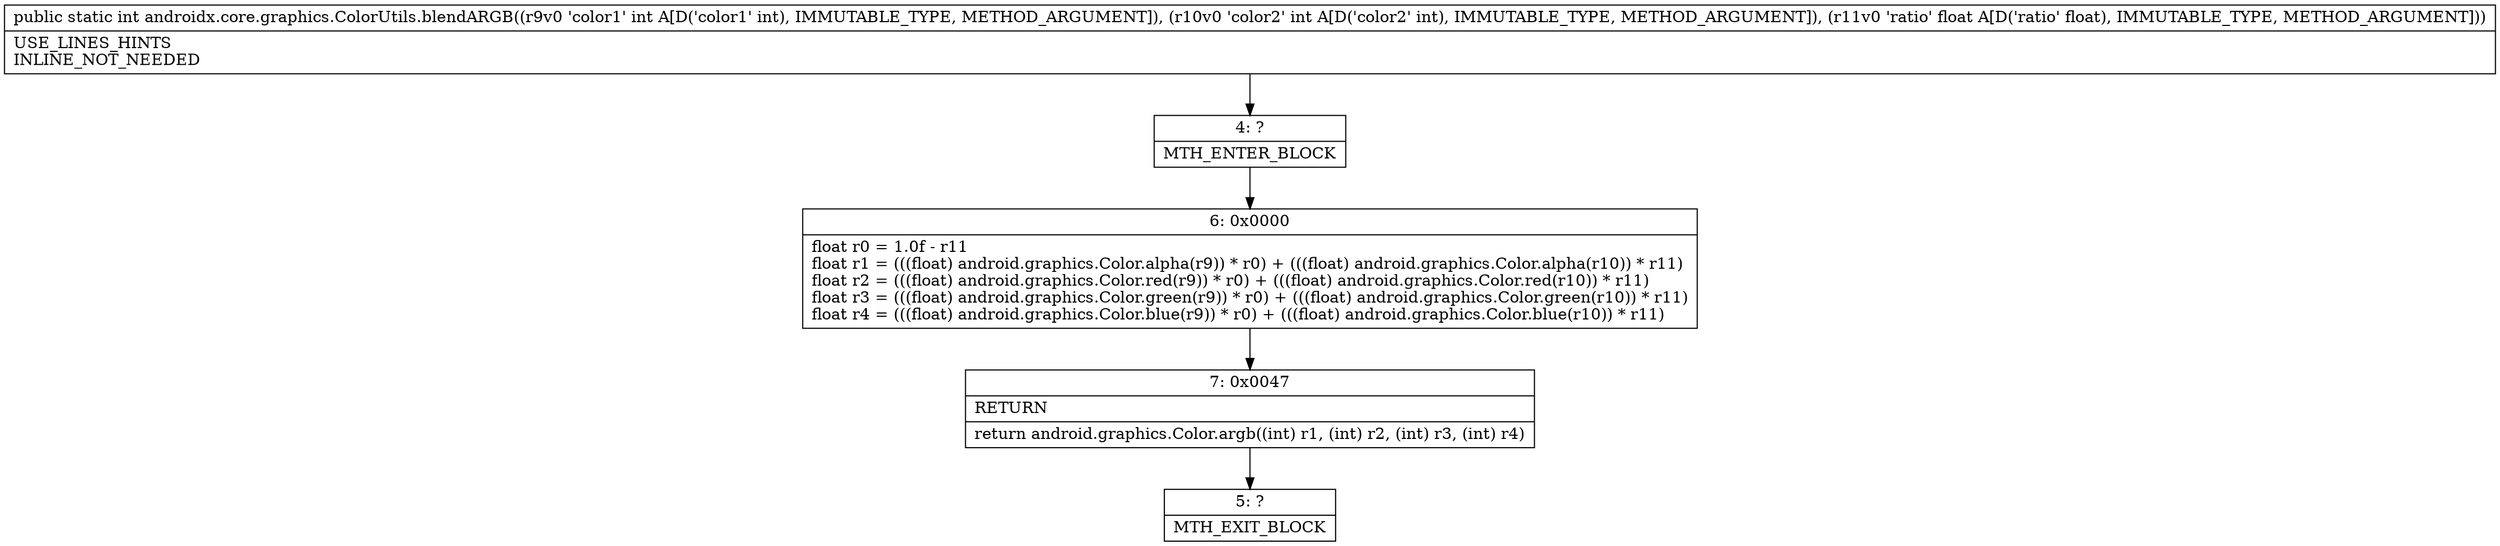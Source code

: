 digraph "CFG forandroidx.core.graphics.ColorUtils.blendARGB(IIF)I" {
Node_4 [shape=record,label="{4\:\ ?|MTH_ENTER_BLOCK\l}"];
Node_6 [shape=record,label="{6\:\ 0x0000|float r0 = 1.0f \- r11\lfloat r1 = (((float) android.graphics.Color.alpha(r9)) * r0) + (((float) android.graphics.Color.alpha(r10)) * r11)\lfloat r2 = (((float) android.graphics.Color.red(r9)) * r0) + (((float) android.graphics.Color.red(r10)) * r11)\lfloat r3 = (((float) android.graphics.Color.green(r9)) * r0) + (((float) android.graphics.Color.green(r10)) * r11)\lfloat r4 = (((float) android.graphics.Color.blue(r9)) * r0) + (((float) android.graphics.Color.blue(r10)) * r11)\l}"];
Node_7 [shape=record,label="{7\:\ 0x0047|RETURN\l|return android.graphics.Color.argb((int) r1, (int) r2, (int) r3, (int) r4)\l}"];
Node_5 [shape=record,label="{5\:\ ?|MTH_EXIT_BLOCK\l}"];
MethodNode[shape=record,label="{public static int androidx.core.graphics.ColorUtils.blendARGB((r9v0 'color1' int A[D('color1' int), IMMUTABLE_TYPE, METHOD_ARGUMENT]), (r10v0 'color2' int A[D('color2' int), IMMUTABLE_TYPE, METHOD_ARGUMENT]), (r11v0 'ratio' float A[D('ratio' float), IMMUTABLE_TYPE, METHOD_ARGUMENT]))  | USE_LINES_HINTS\lINLINE_NOT_NEEDED\l}"];
MethodNode -> Node_4;Node_4 -> Node_6;
Node_6 -> Node_7;
Node_7 -> Node_5;
}

